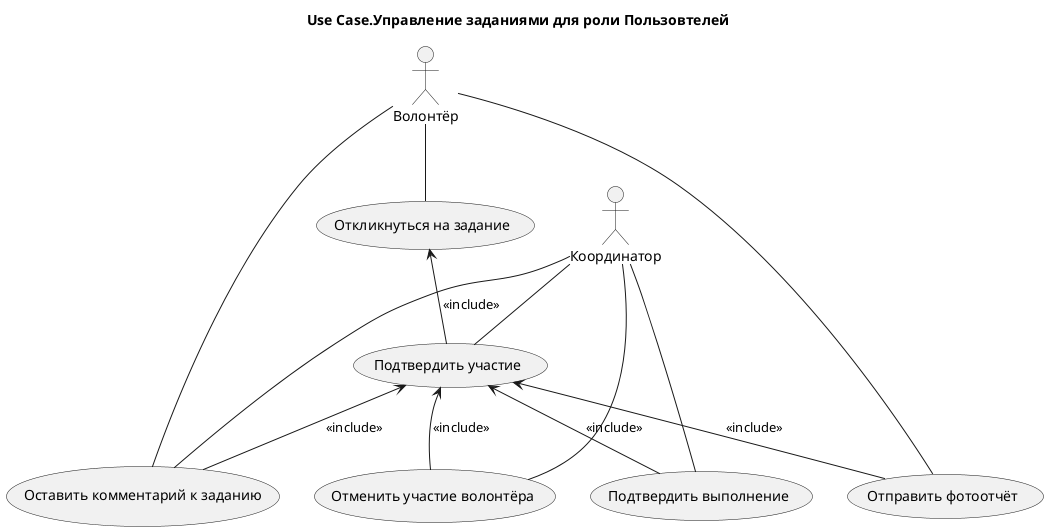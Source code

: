 @startuml

skinparam style classic

title Use Case.Управление заданиями для роли Пользовтелей

:Волонтёр:
:Координатор:

Волонтёр -- (Откликнуться на задание)
Волонтёр -- (Оставить комментарий к заданию)
Волонтёр -- (Отправить фотоотчёт)
(Подтвердить участие) <-- (Оставить комментарий к заданию) : <<include>>
(Подтвердить участие) <-- (Отправить фотоотчёт) : <<include>>

Координатор -- (Подтвердить выполнение)
Координатор -- (Подтвердить участие)
Координатор -- (Отменить участие волонтёра)
Координатор -- (Оставить комментарий к заданию)

(Подтвердить участие) <-- (Подтвердить выполнение) : <<include>>
(Подтвердить участие) <-- (Отменить участие волонтёра) : <<include>>
(Откликнуться на задание) <-- (Подтвердить участие) : <<include>>

@enduml
